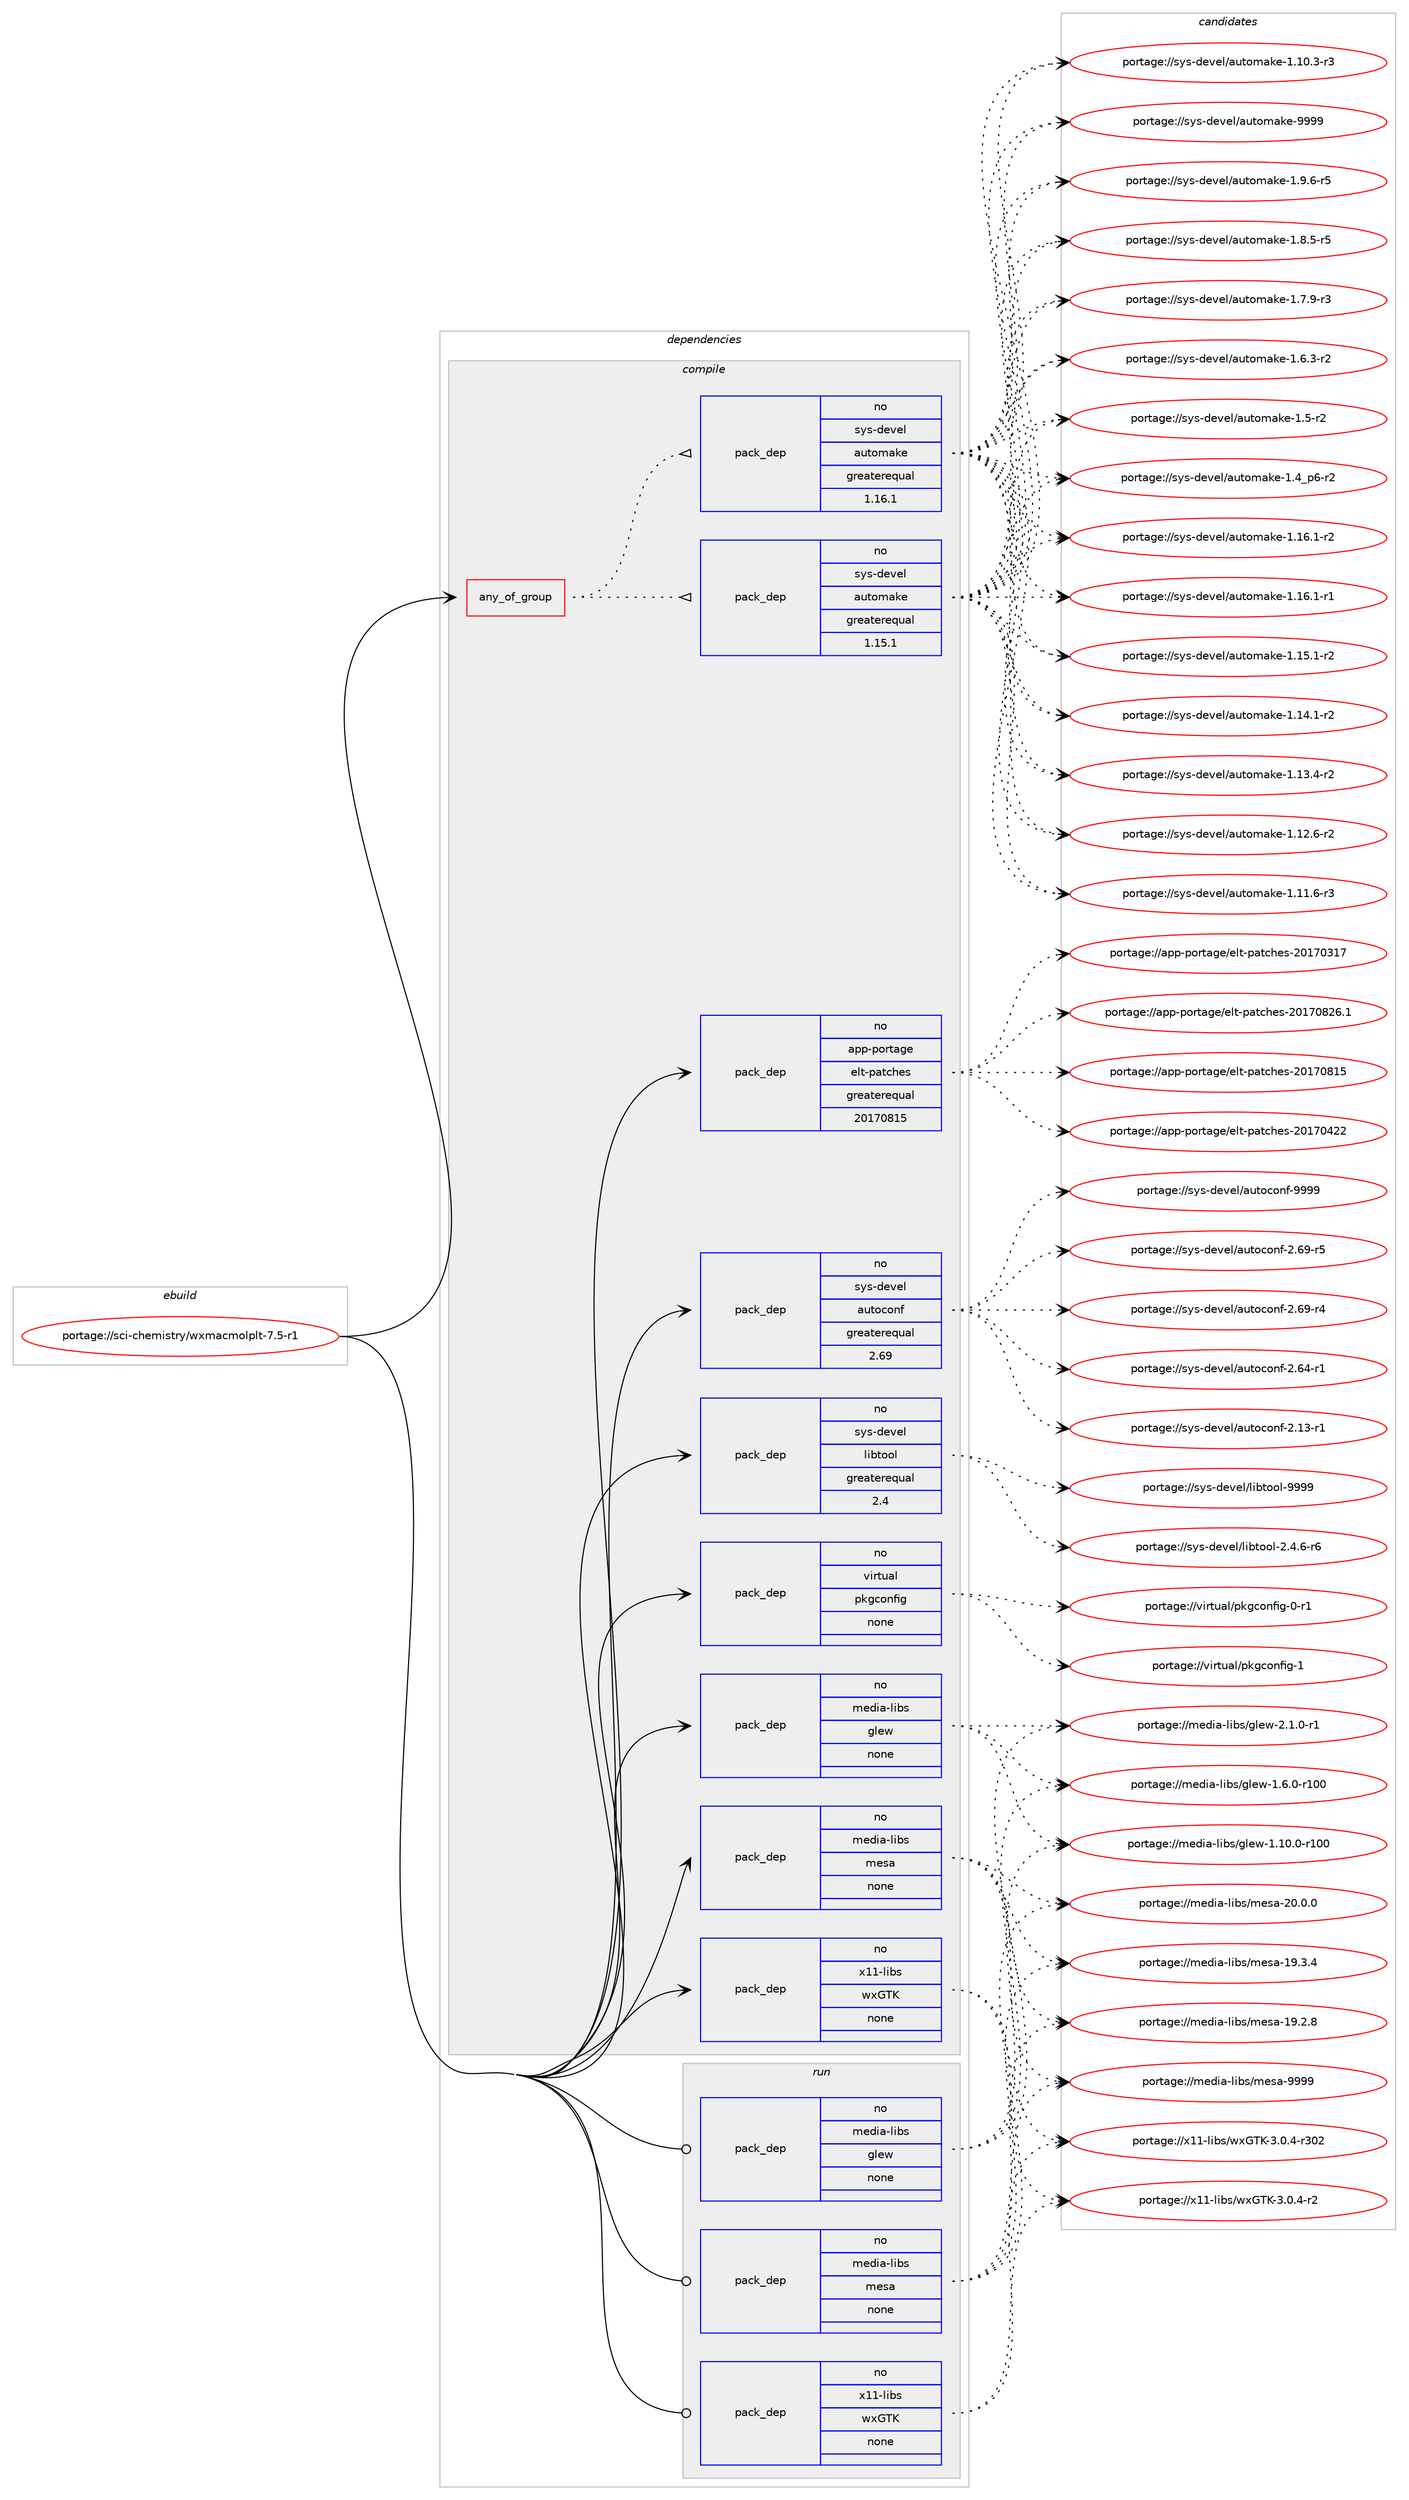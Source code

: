 digraph prolog {

# *************
# Graph options
# *************

newrank=true;
concentrate=true;
compound=true;
graph [rankdir=LR,fontname=Helvetica,fontsize=10,ranksep=1.5];#, ranksep=2.5, nodesep=0.2];
edge  [arrowhead=vee];
node  [fontname=Helvetica,fontsize=10];

# **********
# The ebuild
# **********

subgraph cluster_leftcol {
color=gray;
rank=same;
label=<<i>ebuild</i>>;
id [label="portage://sci-chemistry/wxmacmolplt-7.5-r1", color=red, width=4, href="../sci-chemistry/wxmacmolplt-7.5-r1.svg"];
}

# ****************
# The dependencies
# ****************

subgraph cluster_midcol {
color=gray;
label=<<i>dependencies</i>>;
subgraph cluster_compile {
fillcolor="#eeeeee";
style=filled;
label=<<i>compile</i>>;
subgraph any1105 {
dependency54848 [label=<<TABLE BORDER="0" CELLBORDER="1" CELLSPACING="0" CELLPADDING="4"><TR><TD CELLPADDING="10">any_of_group</TD></TR></TABLE>>, shape=none, color=red];subgraph pack42401 {
dependency54849 [label=<<TABLE BORDER="0" CELLBORDER="1" CELLSPACING="0" CELLPADDING="4" WIDTH="220"><TR><TD ROWSPAN="6" CELLPADDING="30">pack_dep</TD></TR><TR><TD WIDTH="110">no</TD></TR><TR><TD>sys-devel</TD></TR><TR><TD>automake</TD></TR><TR><TD>greaterequal</TD></TR><TR><TD>1.16.1</TD></TR></TABLE>>, shape=none, color=blue];
}
dependency54848:e -> dependency54849:w [weight=20,style="dotted",arrowhead="oinv"];
subgraph pack42402 {
dependency54850 [label=<<TABLE BORDER="0" CELLBORDER="1" CELLSPACING="0" CELLPADDING="4" WIDTH="220"><TR><TD ROWSPAN="6" CELLPADDING="30">pack_dep</TD></TR><TR><TD WIDTH="110">no</TD></TR><TR><TD>sys-devel</TD></TR><TR><TD>automake</TD></TR><TR><TD>greaterequal</TD></TR><TR><TD>1.15.1</TD></TR></TABLE>>, shape=none, color=blue];
}
dependency54848:e -> dependency54850:w [weight=20,style="dotted",arrowhead="oinv"];
}
id:e -> dependency54848:w [weight=20,style="solid",arrowhead="vee"];
subgraph pack42403 {
dependency54851 [label=<<TABLE BORDER="0" CELLBORDER="1" CELLSPACING="0" CELLPADDING="4" WIDTH="220"><TR><TD ROWSPAN="6" CELLPADDING="30">pack_dep</TD></TR><TR><TD WIDTH="110">no</TD></TR><TR><TD>app-portage</TD></TR><TR><TD>elt-patches</TD></TR><TR><TD>greaterequal</TD></TR><TR><TD>20170815</TD></TR></TABLE>>, shape=none, color=blue];
}
id:e -> dependency54851:w [weight=20,style="solid",arrowhead="vee"];
subgraph pack42404 {
dependency54852 [label=<<TABLE BORDER="0" CELLBORDER="1" CELLSPACING="0" CELLPADDING="4" WIDTH="220"><TR><TD ROWSPAN="6" CELLPADDING="30">pack_dep</TD></TR><TR><TD WIDTH="110">no</TD></TR><TR><TD>media-libs</TD></TR><TR><TD>glew</TD></TR><TR><TD>none</TD></TR><TR><TD></TD></TR></TABLE>>, shape=none, color=blue];
}
id:e -> dependency54852:w [weight=20,style="solid",arrowhead="vee"];
subgraph pack42405 {
dependency54853 [label=<<TABLE BORDER="0" CELLBORDER="1" CELLSPACING="0" CELLPADDING="4" WIDTH="220"><TR><TD ROWSPAN="6" CELLPADDING="30">pack_dep</TD></TR><TR><TD WIDTH="110">no</TD></TR><TR><TD>media-libs</TD></TR><TR><TD>mesa</TD></TR><TR><TD>none</TD></TR><TR><TD></TD></TR></TABLE>>, shape=none, color=blue];
}
id:e -> dependency54853:w [weight=20,style="solid",arrowhead="vee"];
subgraph pack42406 {
dependency54854 [label=<<TABLE BORDER="0" CELLBORDER="1" CELLSPACING="0" CELLPADDING="4" WIDTH="220"><TR><TD ROWSPAN="6" CELLPADDING="30">pack_dep</TD></TR><TR><TD WIDTH="110">no</TD></TR><TR><TD>sys-devel</TD></TR><TR><TD>autoconf</TD></TR><TR><TD>greaterequal</TD></TR><TR><TD>2.69</TD></TR></TABLE>>, shape=none, color=blue];
}
id:e -> dependency54854:w [weight=20,style="solid",arrowhead="vee"];
subgraph pack42407 {
dependency54855 [label=<<TABLE BORDER="0" CELLBORDER="1" CELLSPACING="0" CELLPADDING="4" WIDTH="220"><TR><TD ROWSPAN="6" CELLPADDING="30">pack_dep</TD></TR><TR><TD WIDTH="110">no</TD></TR><TR><TD>sys-devel</TD></TR><TR><TD>libtool</TD></TR><TR><TD>greaterequal</TD></TR><TR><TD>2.4</TD></TR></TABLE>>, shape=none, color=blue];
}
id:e -> dependency54855:w [weight=20,style="solid",arrowhead="vee"];
subgraph pack42408 {
dependency54856 [label=<<TABLE BORDER="0" CELLBORDER="1" CELLSPACING="0" CELLPADDING="4" WIDTH="220"><TR><TD ROWSPAN="6" CELLPADDING="30">pack_dep</TD></TR><TR><TD WIDTH="110">no</TD></TR><TR><TD>virtual</TD></TR><TR><TD>pkgconfig</TD></TR><TR><TD>none</TD></TR><TR><TD></TD></TR></TABLE>>, shape=none, color=blue];
}
id:e -> dependency54856:w [weight=20,style="solid",arrowhead="vee"];
subgraph pack42409 {
dependency54857 [label=<<TABLE BORDER="0" CELLBORDER="1" CELLSPACING="0" CELLPADDING="4" WIDTH="220"><TR><TD ROWSPAN="6" CELLPADDING="30">pack_dep</TD></TR><TR><TD WIDTH="110">no</TD></TR><TR><TD>x11-libs</TD></TR><TR><TD>wxGTK</TD></TR><TR><TD>none</TD></TR><TR><TD></TD></TR></TABLE>>, shape=none, color=blue];
}
id:e -> dependency54857:w [weight=20,style="solid",arrowhead="vee"];
}
subgraph cluster_compileandrun {
fillcolor="#eeeeee";
style=filled;
label=<<i>compile and run</i>>;
}
subgraph cluster_run {
fillcolor="#eeeeee";
style=filled;
label=<<i>run</i>>;
subgraph pack42410 {
dependency54858 [label=<<TABLE BORDER="0" CELLBORDER="1" CELLSPACING="0" CELLPADDING="4" WIDTH="220"><TR><TD ROWSPAN="6" CELLPADDING="30">pack_dep</TD></TR><TR><TD WIDTH="110">no</TD></TR><TR><TD>media-libs</TD></TR><TR><TD>glew</TD></TR><TR><TD>none</TD></TR><TR><TD></TD></TR></TABLE>>, shape=none, color=blue];
}
id:e -> dependency54858:w [weight=20,style="solid",arrowhead="odot"];
subgraph pack42411 {
dependency54859 [label=<<TABLE BORDER="0" CELLBORDER="1" CELLSPACING="0" CELLPADDING="4" WIDTH="220"><TR><TD ROWSPAN="6" CELLPADDING="30">pack_dep</TD></TR><TR><TD WIDTH="110">no</TD></TR><TR><TD>media-libs</TD></TR><TR><TD>mesa</TD></TR><TR><TD>none</TD></TR><TR><TD></TD></TR></TABLE>>, shape=none, color=blue];
}
id:e -> dependency54859:w [weight=20,style="solid",arrowhead="odot"];
subgraph pack42412 {
dependency54860 [label=<<TABLE BORDER="0" CELLBORDER="1" CELLSPACING="0" CELLPADDING="4" WIDTH="220"><TR><TD ROWSPAN="6" CELLPADDING="30">pack_dep</TD></TR><TR><TD WIDTH="110">no</TD></TR><TR><TD>x11-libs</TD></TR><TR><TD>wxGTK</TD></TR><TR><TD>none</TD></TR><TR><TD></TD></TR></TABLE>>, shape=none, color=blue];
}
id:e -> dependency54860:w [weight=20,style="solid",arrowhead="odot"];
}
}

# **************
# The candidates
# **************

subgraph cluster_choices {
rank=same;
color=gray;
label=<<i>candidates</i>>;

subgraph choice42401 {
color=black;
nodesep=1;
choice115121115451001011181011084797117116111109971071014557575757 [label="portage://sys-devel/automake-9999", color=red, width=4,href="../sys-devel/automake-9999.svg"];
choice115121115451001011181011084797117116111109971071014549465746544511453 [label="portage://sys-devel/automake-1.9.6-r5", color=red, width=4,href="../sys-devel/automake-1.9.6-r5.svg"];
choice115121115451001011181011084797117116111109971071014549465646534511453 [label="portage://sys-devel/automake-1.8.5-r5", color=red, width=4,href="../sys-devel/automake-1.8.5-r5.svg"];
choice115121115451001011181011084797117116111109971071014549465546574511451 [label="portage://sys-devel/automake-1.7.9-r3", color=red, width=4,href="../sys-devel/automake-1.7.9-r3.svg"];
choice115121115451001011181011084797117116111109971071014549465446514511450 [label="portage://sys-devel/automake-1.6.3-r2", color=red, width=4,href="../sys-devel/automake-1.6.3-r2.svg"];
choice11512111545100101118101108479711711611110997107101454946534511450 [label="portage://sys-devel/automake-1.5-r2", color=red, width=4,href="../sys-devel/automake-1.5-r2.svg"];
choice115121115451001011181011084797117116111109971071014549465295112544511450 [label="portage://sys-devel/automake-1.4_p6-r2", color=red, width=4,href="../sys-devel/automake-1.4_p6-r2.svg"];
choice11512111545100101118101108479711711611110997107101454946495446494511450 [label="portage://sys-devel/automake-1.16.1-r2", color=red, width=4,href="../sys-devel/automake-1.16.1-r2.svg"];
choice11512111545100101118101108479711711611110997107101454946495446494511449 [label="portage://sys-devel/automake-1.16.1-r1", color=red, width=4,href="../sys-devel/automake-1.16.1-r1.svg"];
choice11512111545100101118101108479711711611110997107101454946495346494511450 [label="portage://sys-devel/automake-1.15.1-r2", color=red, width=4,href="../sys-devel/automake-1.15.1-r2.svg"];
choice11512111545100101118101108479711711611110997107101454946495246494511450 [label="portage://sys-devel/automake-1.14.1-r2", color=red, width=4,href="../sys-devel/automake-1.14.1-r2.svg"];
choice11512111545100101118101108479711711611110997107101454946495146524511450 [label="portage://sys-devel/automake-1.13.4-r2", color=red, width=4,href="../sys-devel/automake-1.13.4-r2.svg"];
choice11512111545100101118101108479711711611110997107101454946495046544511450 [label="portage://sys-devel/automake-1.12.6-r2", color=red, width=4,href="../sys-devel/automake-1.12.6-r2.svg"];
choice11512111545100101118101108479711711611110997107101454946494946544511451 [label="portage://sys-devel/automake-1.11.6-r3", color=red, width=4,href="../sys-devel/automake-1.11.6-r3.svg"];
choice11512111545100101118101108479711711611110997107101454946494846514511451 [label="portage://sys-devel/automake-1.10.3-r3", color=red, width=4,href="../sys-devel/automake-1.10.3-r3.svg"];
dependency54849:e -> choice115121115451001011181011084797117116111109971071014557575757:w [style=dotted,weight="100"];
dependency54849:e -> choice115121115451001011181011084797117116111109971071014549465746544511453:w [style=dotted,weight="100"];
dependency54849:e -> choice115121115451001011181011084797117116111109971071014549465646534511453:w [style=dotted,weight="100"];
dependency54849:e -> choice115121115451001011181011084797117116111109971071014549465546574511451:w [style=dotted,weight="100"];
dependency54849:e -> choice115121115451001011181011084797117116111109971071014549465446514511450:w [style=dotted,weight="100"];
dependency54849:e -> choice11512111545100101118101108479711711611110997107101454946534511450:w [style=dotted,weight="100"];
dependency54849:e -> choice115121115451001011181011084797117116111109971071014549465295112544511450:w [style=dotted,weight="100"];
dependency54849:e -> choice11512111545100101118101108479711711611110997107101454946495446494511450:w [style=dotted,weight="100"];
dependency54849:e -> choice11512111545100101118101108479711711611110997107101454946495446494511449:w [style=dotted,weight="100"];
dependency54849:e -> choice11512111545100101118101108479711711611110997107101454946495346494511450:w [style=dotted,weight="100"];
dependency54849:e -> choice11512111545100101118101108479711711611110997107101454946495246494511450:w [style=dotted,weight="100"];
dependency54849:e -> choice11512111545100101118101108479711711611110997107101454946495146524511450:w [style=dotted,weight="100"];
dependency54849:e -> choice11512111545100101118101108479711711611110997107101454946495046544511450:w [style=dotted,weight="100"];
dependency54849:e -> choice11512111545100101118101108479711711611110997107101454946494946544511451:w [style=dotted,weight="100"];
dependency54849:e -> choice11512111545100101118101108479711711611110997107101454946494846514511451:w [style=dotted,weight="100"];
}
subgraph choice42402 {
color=black;
nodesep=1;
choice115121115451001011181011084797117116111109971071014557575757 [label="portage://sys-devel/automake-9999", color=red, width=4,href="../sys-devel/automake-9999.svg"];
choice115121115451001011181011084797117116111109971071014549465746544511453 [label="portage://sys-devel/automake-1.9.6-r5", color=red, width=4,href="../sys-devel/automake-1.9.6-r5.svg"];
choice115121115451001011181011084797117116111109971071014549465646534511453 [label="portage://sys-devel/automake-1.8.5-r5", color=red, width=4,href="../sys-devel/automake-1.8.5-r5.svg"];
choice115121115451001011181011084797117116111109971071014549465546574511451 [label="portage://sys-devel/automake-1.7.9-r3", color=red, width=4,href="../sys-devel/automake-1.7.9-r3.svg"];
choice115121115451001011181011084797117116111109971071014549465446514511450 [label="portage://sys-devel/automake-1.6.3-r2", color=red, width=4,href="../sys-devel/automake-1.6.3-r2.svg"];
choice11512111545100101118101108479711711611110997107101454946534511450 [label="portage://sys-devel/automake-1.5-r2", color=red, width=4,href="../sys-devel/automake-1.5-r2.svg"];
choice115121115451001011181011084797117116111109971071014549465295112544511450 [label="portage://sys-devel/automake-1.4_p6-r2", color=red, width=4,href="../sys-devel/automake-1.4_p6-r2.svg"];
choice11512111545100101118101108479711711611110997107101454946495446494511450 [label="portage://sys-devel/automake-1.16.1-r2", color=red, width=4,href="../sys-devel/automake-1.16.1-r2.svg"];
choice11512111545100101118101108479711711611110997107101454946495446494511449 [label="portage://sys-devel/automake-1.16.1-r1", color=red, width=4,href="../sys-devel/automake-1.16.1-r1.svg"];
choice11512111545100101118101108479711711611110997107101454946495346494511450 [label="portage://sys-devel/automake-1.15.1-r2", color=red, width=4,href="../sys-devel/automake-1.15.1-r2.svg"];
choice11512111545100101118101108479711711611110997107101454946495246494511450 [label="portage://sys-devel/automake-1.14.1-r2", color=red, width=4,href="../sys-devel/automake-1.14.1-r2.svg"];
choice11512111545100101118101108479711711611110997107101454946495146524511450 [label="portage://sys-devel/automake-1.13.4-r2", color=red, width=4,href="../sys-devel/automake-1.13.4-r2.svg"];
choice11512111545100101118101108479711711611110997107101454946495046544511450 [label="portage://sys-devel/automake-1.12.6-r2", color=red, width=4,href="../sys-devel/automake-1.12.6-r2.svg"];
choice11512111545100101118101108479711711611110997107101454946494946544511451 [label="portage://sys-devel/automake-1.11.6-r3", color=red, width=4,href="../sys-devel/automake-1.11.6-r3.svg"];
choice11512111545100101118101108479711711611110997107101454946494846514511451 [label="portage://sys-devel/automake-1.10.3-r3", color=red, width=4,href="../sys-devel/automake-1.10.3-r3.svg"];
dependency54850:e -> choice115121115451001011181011084797117116111109971071014557575757:w [style=dotted,weight="100"];
dependency54850:e -> choice115121115451001011181011084797117116111109971071014549465746544511453:w [style=dotted,weight="100"];
dependency54850:e -> choice115121115451001011181011084797117116111109971071014549465646534511453:w [style=dotted,weight="100"];
dependency54850:e -> choice115121115451001011181011084797117116111109971071014549465546574511451:w [style=dotted,weight="100"];
dependency54850:e -> choice115121115451001011181011084797117116111109971071014549465446514511450:w [style=dotted,weight="100"];
dependency54850:e -> choice11512111545100101118101108479711711611110997107101454946534511450:w [style=dotted,weight="100"];
dependency54850:e -> choice115121115451001011181011084797117116111109971071014549465295112544511450:w [style=dotted,weight="100"];
dependency54850:e -> choice11512111545100101118101108479711711611110997107101454946495446494511450:w [style=dotted,weight="100"];
dependency54850:e -> choice11512111545100101118101108479711711611110997107101454946495446494511449:w [style=dotted,weight="100"];
dependency54850:e -> choice11512111545100101118101108479711711611110997107101454946495346494511450:w [style=dotted,weight="100"];
dependency54850:e -> choice11512111545100101118101108479711711611110997107101454946495246494511450:w [style=dotted,weight="100"];
dependency54850:e -> choice11512111545100101118101108479711711611110997107101454946495146524511450:w [style=dotted,weight="100"];
dependency54850:e -> choice11512111545100101118101108479711711611110997107101454946495046544511450:w [style=dotted,weight="100"];
dependency54850:e -> choice11512111545100101118101108479711711611110997107101454946494946544511451:w [style=dotted,weight="100"];
dependency54850:e -> choice11512111545100101118101108479711711611110997107101454946494846514511451:w [style=dotted,weight="100"];
}
subgraph choice42403 {
color=black;
nodesep=1;
choice971121124511211111411697103101471011081164511297116991041011154550484955485650544649 [label="portage://app-portage/elt-patches-20170826.1", color=red, width=4,href="../app-portage/elt-patches-20170826.1.svg"];
choice97112112451121111141169710310147101108116451129711699104101115455048495548564953 [label="portage://app-portage/elt-patches-20170815", color=red, width=4,href="../app-portage/elt-patches-20170815.svg"];
choice97112112451121111141169710310147101108116451129711699104101115455048495548525050 [label="portage://app-portage/elt-patches-20170422", color=red, width=4,href="../app-portage/elt-patches-20170422.svg"];
choice97112112451121111141169710310147101108116451129711699104101115455048495548514955 [label="portage://app-portage/elt-patches-20170317", color=red, width=4,href="../app-portage/elt-patches-20170317.svg"];
dependency54851:e -> choice971121124511211111411697103101471011081164511297116991041011154550484955485650544649:w [style=dotted,weight="100"];
dependency54851:e -> choice97112112451121111141169710310147101108116451129711699104101115455048495548564953:w [style=dotted,weight="100"];
dependency54851:e -> choice97112112451121111141169710310147101108116451129711699104101115455048495548525050:w [style=dotted,weight="100"];
dependency54851:e -> choice97112112451121111141169710310147101108116451129711699104101115455048495548514955:w [style=dotted,weight="100"];
}
subgraph choice42404 {
color=black;
nodesep=1;
choice109101100105974510810598115471031081011194550464946484511449 [label="portage://media-libs/glew-2.1.0-r1", color=red, width=4,href="../media-libs/glew-2.1.0-r1.svg"];
choice1091011001059745108105981154710310810111945494654464845114494848 [label="portage://media-libs/glew-1.6.0-r100", color=red, width=4,href="../media-libs/glew-1.6.0-r100.svg"];
choice109101100105974510810598115471031081011194549464948464845114494848 [label="portage://media-libs/glew-1.10.0-r100", color=red, width=4,href="../media-libs/glew-1.10.0-r100.svg"];
dependency54852:e -> choice109101100105974510810598115471031081011194550464946484511449:w [style=dotted,weight="100"];
dependency54852:e -> choice1091011001059745108105981154710310810111945494654464845114494848:w [style=dotted,weight="100"];
dependency54852:e -> choice109101100105974510810598115471031081011194549464948464845114494848:w [style=dotted,weight="100"];
}
subgraph choice42405 {
color=black;
nodesep=1;
choice10910110010597451081059811547109101115974557575757 [label="portage://media-libs/mesa-9999", color=red, width=4,href="../media-libs/mesa-9999.svg"];
choice109101100105974510810598115471091011159745504846484648 [label="portage://media-libs/mesa-20.0.0", color=red, width=4,href="../media-libs/mesa-20.0.0.svg"];
choice109101100105974510810598115471091011159745495746514652 [label="portage://media-libs/mesa-19.3.4", color=red, width=4,href="../media-libs/mesa-19.3.4.svg"];
choice109101100105974510810598115471091011159745495746504656 [label="portage://media-libs/mesa-19.2.8", color=red, width=4,href="../media-libs/mesa-19.2.8.svg"];
dependency54853:e -> choice10910110010597451081059811547109101115974557575757:w [style=dotted,weight="100"];
dependency54853:e -> choice109101100105974510810598115471091011159745504846484648:w [style=dotted,weight="100"];
dependency54853:e -> choice109101100105974510810598115471091011159745495746514652:w [style=dotted,weight="100"];
dependency54853:e -> choice109101100105974510810598115471091011159745495746504656:w [style=dotted,weight="100"];
}
subgraph choice42406 {
color=black;
nodesep=1;
choice115121115451001011181011084797117116111991111101024557575757 [label="portage://sys-devel/autoconf-9999", color=red, width=4,href="../sys-devel/autoconf-9999.svg"];
choice1151211154510010111810110847971171161119911111010245504654574511453 [label="portage://sys-devel/autoconf-2.69-r5", color=red, width=4,href="../sys-devel/autoconf-2.69-r5.svg"];
choice1151211154510010111810110847971171161119911111010245504654574511452 [label="portage://sys-devel/autoconf-2.69-r4", color=red, width=4,href="../sys-devel/autoconf-2.69-r4.svg"];
choice1151211154510010111810110847971171161119911111010245504654524511449 [label="portage://sys-devel/autoconf-2.64-r1", color=red, width=4,href="../sys-devel/autoconf-2.64-r1.svg"];
choice1151211154510010111810110847971171161119911111010245504649514511449 [label="portage://sys-devel/autoconf-2.13-r1", color=red, width=4,href="../sys-devel/autoconf-2.13-r1.svg"];
dependency54854:e -> choice115121115451001011181011084797117116111991111101024557575757:w [style=dotted,weight="100"];
dependency54854:e -> choice1151211154510010111810110847971171161119911111010245504654574511453:w [style=dotted,weight="100"];
dependency54854:e -> choice1151211154510010111810110847971171161119911111010245504654574511452:w [style=dotted,weight="100"];
dependency54854:e -> choice1151211154510010111810110847971171161119911111010245504654524511449:w [style=dotted,weight="100"];
dependency54854:e -> choice1151211154510010111810110847971171161119911111010245504649514511449:w [style=dotted,weight="100"];
}
subgraph choice42407 {
color=black;
nodesep=1;
choice1151211154510010111810110847108105981161111111084557575757 [label="portage://sys-devel/libtool-9999", color=red, width=4,href="../sys-devel/libtool-9999.svg"];
choice1151211154510010111810110847108105981161111111084550465246544511454 [label="portage://sys-devel/libtool-2.4.6-r6", color=red, width=4,href="../sys-devel/libtool-2.4.6-r6.svg"];
dependency54855:e -> choice1151211154510010111810110847108105981161111111084557575757:w [style=dotted,weight="100"];
dependency54855:e -> choice1151211154510010111810110847108105981161111111084550465246544511454:w [style=dotted,weight="100"];
}
subgraph choice42408 {
color=black;
nodesep=1;
choice1181051141161179710847112107103991111101021051034549 [label="portage://virtual/pkgconfig-1", color=red, width=4,href="../virtual/pkgconfig-1.svg"];
choice11810511411611797108471121071039911111010210510345484511449 [label="portage://virtual/pkgconfig-0-r1", color=red, width=4,href="../virtual/pkgconfig-0-r1.svg"];
dependency54856:e -> choice1181051141161179710847112107103991111101021051034549:w [style=dotted,weight="100"];
dependency54856:e -> choice11810511411611797108471121071039911111010210510345484511449:w [style=dotted,weight="100"];
}
subgraph choice42409 {
color=black;
nodesep=1;
choice120494945108105981154711912071847545514648465245114514850 [label="portage://x11-libs/wxGTK-3.0.4-r302", color=red, width=4,href="../x11-libs/wxGTK-3.0.4-r302.svg"];
choice12049494510810598115471191207184754551464846524511450 [label="portage://x11-libs/wxGTK-3.0.4-r2", color=red, width=4,href="../x11-libs/wxGTK-3.0.4-r2.svg"];
dependency54857:e -> choice120494945108105981154711912071847545514648465245114514850:w [style=dotted,weight="100"];
dependency54857:e -> choice12049494510810598115471191207184754551464846524511450:w [style=dotted,weight="100"];
}
subgraph choice42410 {
color=black;
nodesep=1;
choice109101100105974510810598115471031081011194550464946484511449 [label="portage://media-libs/glew-2.1.0-r1", color=red, width=4,href="../media-libs/glew-2.1.0-r1.svg"];
choice1091011001059745108105981154710310810111945494654464845114494848 [label="portage://media-libs/glew-1.6.0-r100", color=red, width=4,href="../media-libs/glew-1.6.0-r100.svg"];
choice109101100105974510810598115471031081011194549464948464845114494848 [label="portage://media-libs/glew-1.10.0-r100", color=red, width=4,href="../media-libs/glew-1.10.0-r100.svg"];
dependency54858:e -> choice109101100105974510810598115471031081011194550464946484511449:w [style=dotted,weight="100"];
dependency54858:e -> choice1091011001059745108105981154710310810111945494654464845114494848:w [style=dotted,weight="100"];
dependency54858:e -> choice109101100105974510810598115471031081011194549464948464845114494848:w [style=dotted,weight="100"];
}
subgraph choice42411 {
color=black;
nodesep=1;
choice10910110010597451081059811547109101115974557575757 [label="portage://media-libs/mesa-9999", color=red, width=4,href="../media-libs/mesa-9999.svg"];
choice109101100105974510810598115471091011159745504846484648 [label="portage://media-libs/mesa-20.0.0", color=red, width=4,href="../media-libs/mesa-20.0.0.svg"];
choice109101100105974510810598115471091011159745495746514652 [label="portage://media-libs/mesa-19.3.4", color=red, width=4,href="../media-libs/mesa-19.3.4.svg"];
choice109101100105974510810598115471091011159745495746504656 [label="portage://media-libs/mesa-19.2.8", color=red, width=4,href="../media-libs/mesa-19.2.8.svg"];
dependency54859:e -> choice10910110010597451081059811547109101115974557575757:w [style=dotted,weight="100"];
dependency54859:e -> choice109101100105974510810598115471091011159745504846484648:w [style=dotted,weight="100"];
dependency54859:e -> choice109101100105974510810598115471091011159745495746514652:w [style=dotted,weight="100"];
dependency54859:e -> choice109101100105974510810598115471091011159745495746504656:w [style=dotted,weight="100"];
}
subgraph choice42412 {
color=black;
nodesep=1;
choice120494945108105981154711912071847545514648465245114514850 [label="portage://x11-libs/wxGTK-3.0.4-r302", color=red, width=4,href="../x11-libs/wxGTK-3.0.4-r302.svg"];
choice12049494510810598115471191207184754551464846524511450 [label="portage://x11-libs/wxGTK-3.0.4-r2", color=red, width=4,href="../x11-libs/wxGTK-3.0.4-r2.svg"];
dependency54860:e -> choice120494945108105981154711912071847545514648465245114514850:w [style=dotted,weight="100"];
dependency54860:e -> choice12049494510810598115471191207184754551464846524511450:w [style=dotted,weight="100"];
}
}

}
